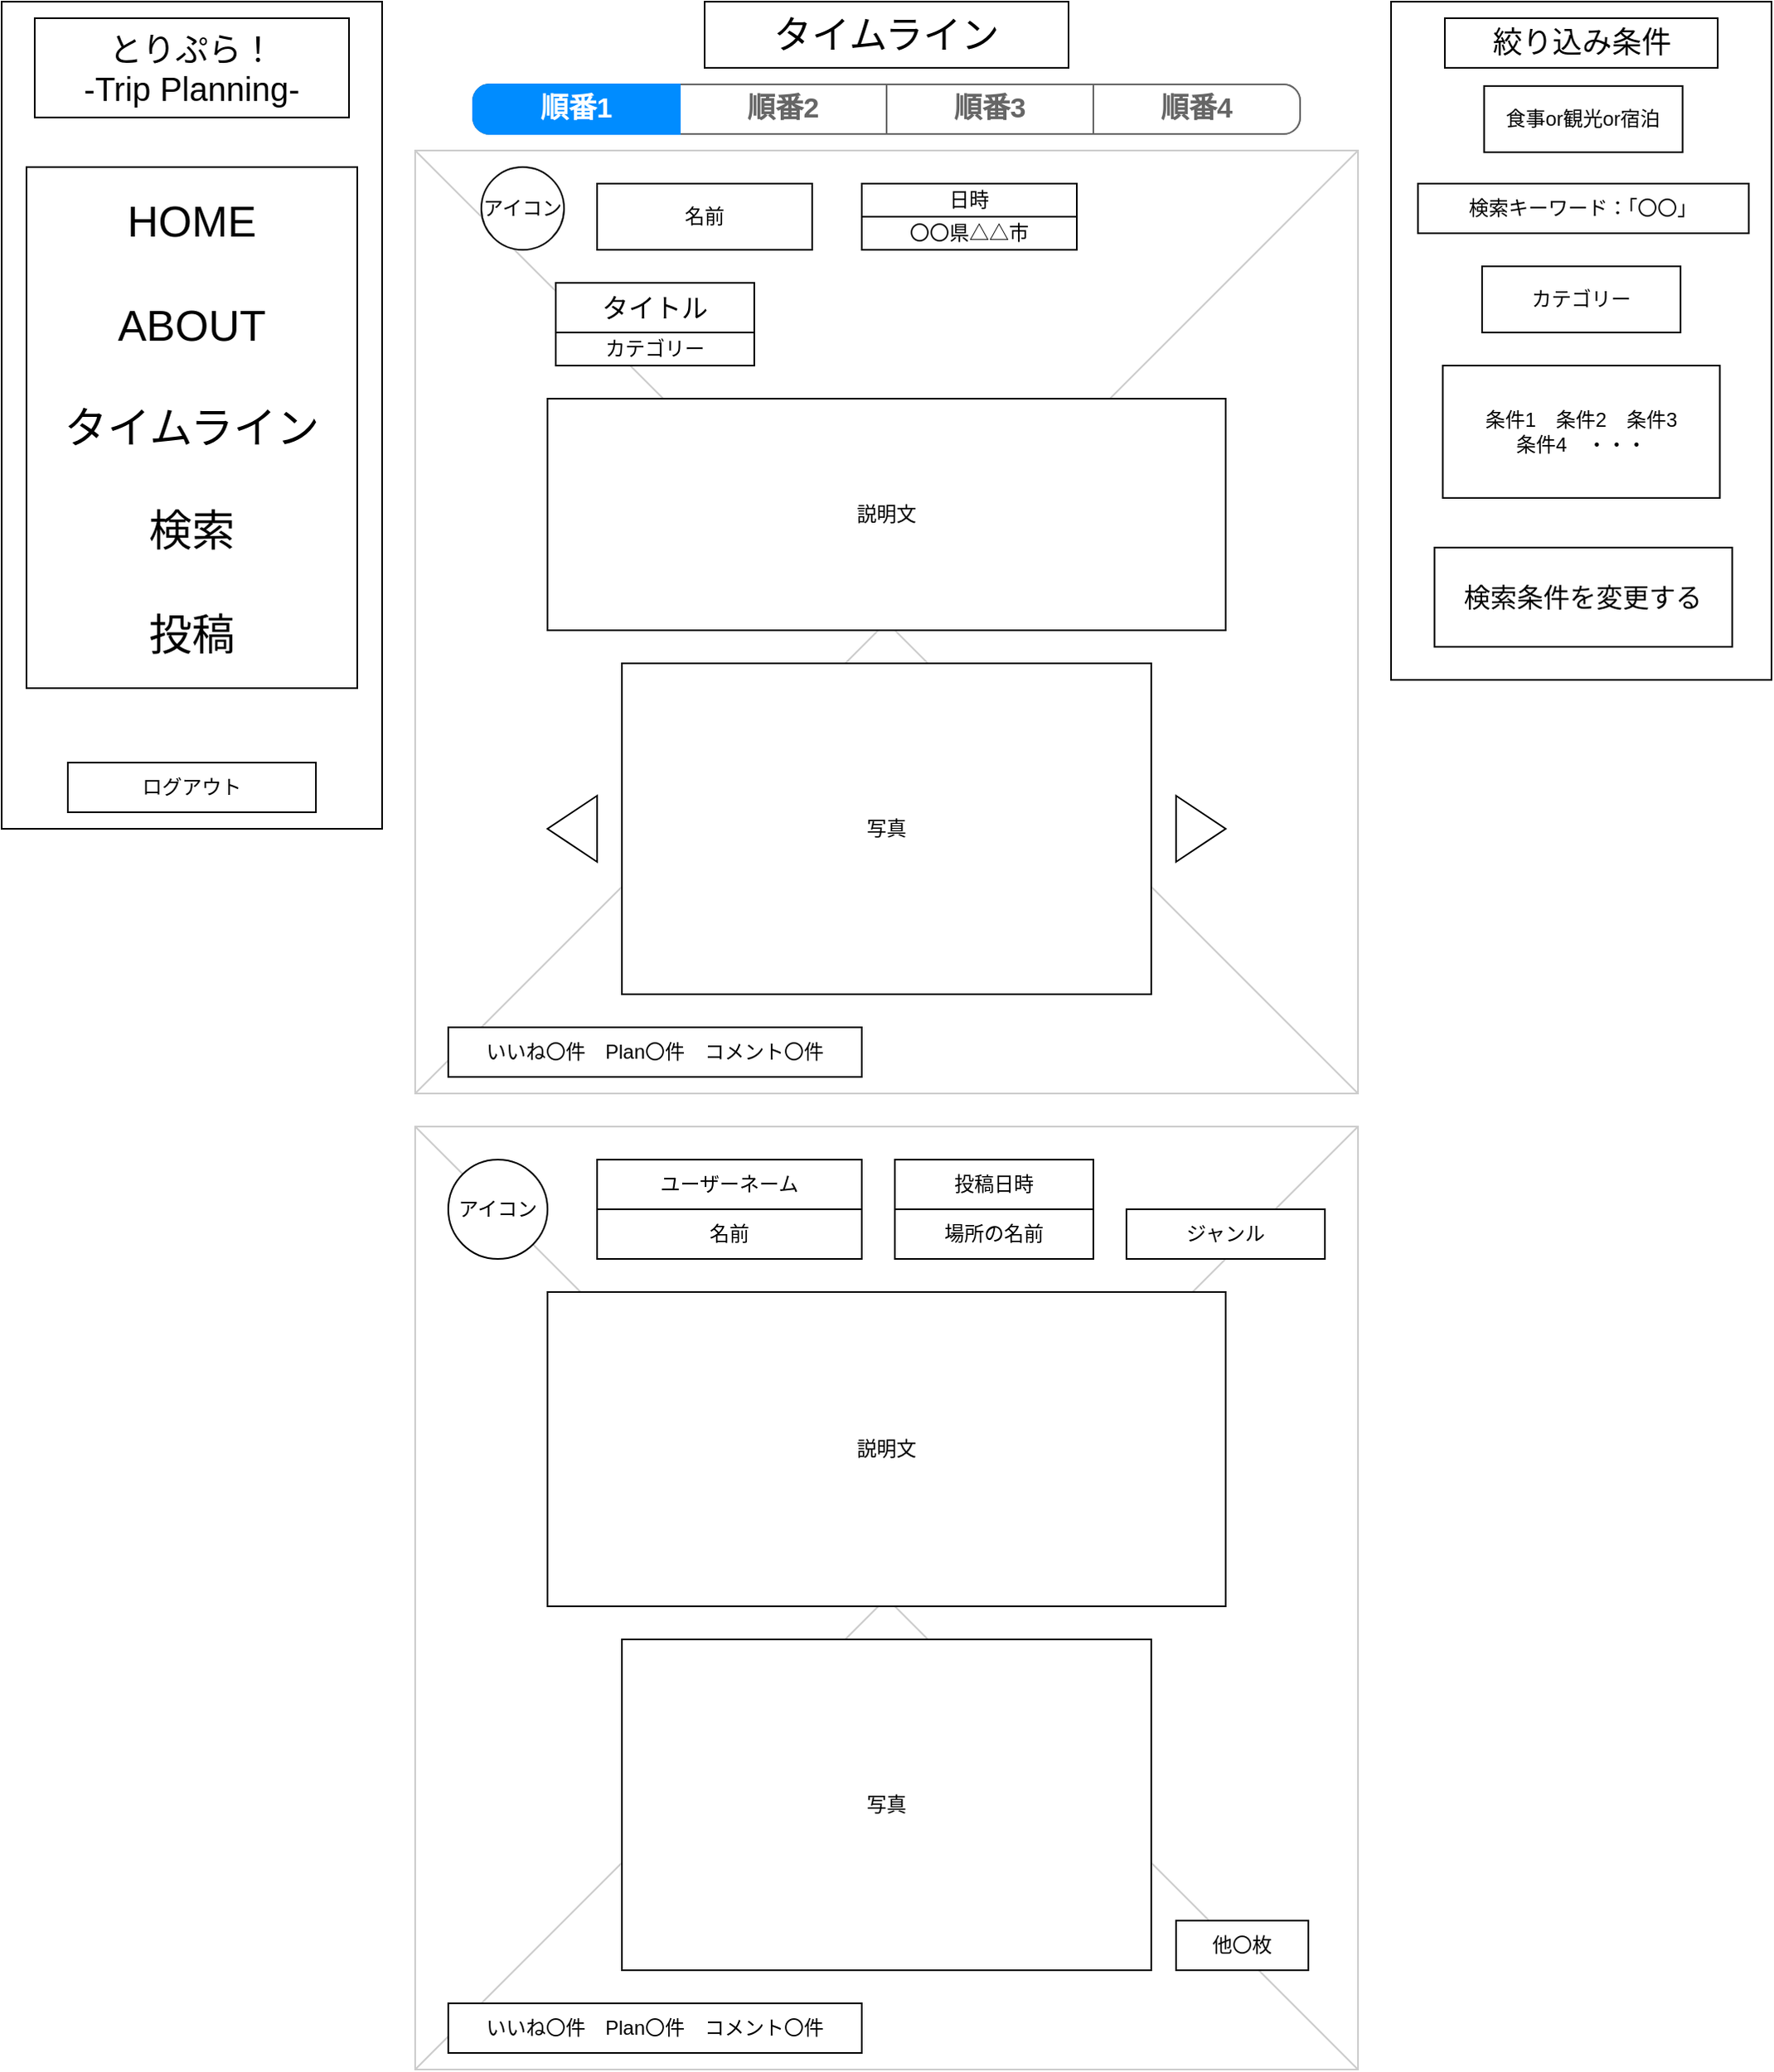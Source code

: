 <mxfile version="24.4.13" type="github" pages="5">
  <diagram name="投稿一覧" id="f1b7ffb7-ca1e-a977-7cf5-a751b3c06c05">
    <mxGraphModel dx="1502" dy="556" grid="1" gridSize="10" guides="1" tooltips="1" connect="1" arrows="1" fold="1" page="1" pageScale="1" pageWidth="1169" pageHeight="1654" background="none" math="0" shadow="0">
      <root>
        <mxCell id="0" />
        <mxCell id="1" parent="0" />
        <mxCell id="13" value="" style="verticalLabelPosition=bottom;verticalAlign=top;strokeWidth=1;shape=mxgraph.mockup.graphics.iconGrid;strokeColor=#CCCCCC;gridSize=1,1;" parent="1" vertex="1">
          <mxGeometry x="300" y="100" width="570" height="570" as="geometry" />
        </mxCell>
        <mxCell id="U0ItRNdAv3hKQDDzR_B8-69" value="" style="strokeWidth=1;shadow=0;dashed=0;align=center;html=1;shape=mxgraph.mockup.rrect;rSize=10;fillColor=#ffffff;strokeColor=#666666;" parent="1" vertex="1">
          <mxGeometry x="335" y="60" width="500" height="30" as="geometry" />
        </mxCell>
        <mxCell id="U0ItRNdAv3hKQDDzR_B8-70" value="順番2" style="strokeColor=inherit;fillColor=inherit;gradientColor=inherit;strokeWidth=1;shadow=0;dashed=0;align=center;html=1;shape=mxgraph.mockup.rrect;rSize=0;fontSize=17;fontColor=#666666;fontStyle=1;resizeHeight=1;whiteSpace=wrap;" parent="U0ItRNdAv3hKQDDzR_B8-69" vertex="1">
          <mxGeometry width="125" height="30" relative="1" as="geometry">
            <mxPoint x="125" as="offset" />
          </mxGeometry>
        </mxCell>
        <mxCell id="U0ItRNdAv3hKQDDzR_B8-71" value="順番3" style="strokeColor=inherit;fillColor=inherit;gradientColor=inherit;strokeWidth=1;shadow=0;dashed=0;align=center;html=1;shape=mxgraph.mockup.rrect;rSize=0;fontSize=17;fontColor=#666666;fontStyle=1;resizeHeight=1;whiteSpace=wrap;" parent="U0ItRNdAv3hKQDDzR_B8-69" vertex="1">
          <mxGeometry width="125" height="30" relative="1" as="geometry">
            <mxPoint x="250" as="offset" />
          </mxGeometry>
        </mxCell>
        <mxCell id="U0ItRNdAv3hKQDDzR_B8-72" value="順番4" style="strokeColor=inherit;fillColor=inherit;gradientColor=inherit;strokeWidth=1;shadow=0;dashed=0;align=center;html=1;shape=mxgraph.mockup.rightButton;rSize=10;fontSize=17;fontColor=#666666;fontStyle=1;resizeHeight=1;whiteSpace=wrap;" parent="U0ItRNdAv3hKQDDzR_B8-69" vertex="1">
          <mxGeometry x="1" width="125" height="30" relative="1" as="geometry">
            <mxPoint x="-125" as="offset" />
          </mxGeometry>
        </mxCell>
        <mxCell id="U0ItRNdAv3hKQDDzR_B8-73" value="順番1" style="strokeWidth=1;shadow=0;dashed=0;align=center;html=1;shape=mxgraph.mockup.leftButton;rSize=10;fontSize=17;fontColor=#ffffff;fontStyle=1;fillColor=#008cff;strokeColor=#008cff;resizeHeight=1;whiteSpace=wrap;" parent="U0ItRNdAv3hKQDDzR_B8-69" vertex="1">
          <mxGeometry width="125" height="30" relative="1" as="geometry" />
        </mxCell>
        <mxCell id="U0ItRNdAv3hKQDDzR_B8-74" value="アイコン" style="ellipse;whiteSpace=wrap;html=1;aspect=fixed;" parent="1" vertex="1">
          <mxGeometry x="340" y="110" width="50" height="50" as="geometry" />
        </mxCell>
        <mxCell id="U0ItRNdAv3hKQDDzR_B8-78" value="名前" style="rounded=0;whiteSpace=wrap;html=1;" parent="1" vertex="1">
          <mxGeometry x="410" y="120" width="130" height="40" as="geometry" />
        </mxCell>
        <mxCell id="U0ItRNdAv3hKQDDzR_B8-81" value="写真" style="rounded=0;whiteSpace=wrap;html=1;" parent="1" vertex="1">
          <mxGeometry x="425" y="410" width="320" height="200" as="geometry" />
        </mxCell>
        <mxCell id="U0ItRNdAv3hKQDDzR_B8-82" value="いいね〇件　Plan〇件　コメント〇件　" style="rounded=0;whiteSpace=wrap;html=1;" parent="1" vertex="1">
          <mxGeometry x="320" y="630" width="250" height="30" as="geometry" />
        </mxCell>
        <mxCell id="U0ItRNdAv3hKQDDzR_B8-87" value="説明文" style="rounded=0;whiteSpace=wrap;html=1;" parent="1" vertex="1">
          <mxGeometry x="380" y="250" width="410" height="140" as="geometry" />
        </mxCell>
        <mxCell id="U0ItRNdAv3hKQDDzR_B8-88" value="" style="verticalLabelPosition=bottom;verticalAlign=top;strokeWidth=1;shape=mxgraph.mockup.graphics.iconGrid;strokeColor=#CCCCCC;gridSize=1,1;" parent="1" vertex="1">
          <mxGeometry x="300" y="690" width="570" height="570" as="geometry" />
        </mxCell>
        <mxCell id="U0ItRNdAv3hKQDDzR_B8-89" value="アイコン" style="ellipse;whiteSpace=wrap;html=1;aspect=fixed;" parent="1" vertex="1">
          <mxGeometry x="320" y="710" width="60" height="60" as="geometry" />
        </mxCell>
        <mxCell id="U0ItRNdAv3hKQDDzR_B8-90" value="ユーザーネーム" style="rounded=0;whiteSpace=wrap;html=1;" parent="1" vertex="1">
          <mxGeometry x="410" y="710" width="160" height="30" as="geometry" />
        </mxCell>
        <mxCell id="U0ItRNdAv3hKQDDzR_B8-91" value="投稿日時" style="rounded=0;whiteSpace=wrap;html=1;" parent="1" vertex="1">
          <mxGeometry x="590" y="710" width="120" height="30" as="geometry" />
        </mxCell>
        <mxCell id="U0ItRNdAv3hKQDDzR_B8-92" value="名前" style="rounded=0;whiteSpace=wrap;html=1;" parent="1" vertex="1">
          <mxGeometry x="410" y="740" width="160" height="30" as="geometry" />
        </mxCell>
        <mxCell id="U0ItRNdAv3hKQDDzR_B8-93" value="場所の名前" style="rounded=0;whiteSpace=wrap;html=1;" parent="1" vertex="1">
          <mxGeometry x="590" y="740" width="120" height="30" as="geometry" />
        </mxCell>
        <mxCell id="U0ItRNdAv3hKQDDzR_B8-94" value="写真" style="rounded=0;whiteSpace=wrap;html=1;" parent="1" vertex="1">
          <mxGeometry x="425" y="1000" width="320" height="200" as="geometry" />
        </mxCell>
        <mxCell id="U0ItRNdAv3hKQDDzR_B8-95" value="いいね〇件　Plan〇件　コメント〇件　" style="rounded=0;whiteSpace=wrap;html=1;" parent="1" vertex="1">
          <mxGeometry x="320" y="1220" width="250" height="30" as="geometry" />
        </mxCell>
        <mxCell id="U0ItRNdAv3hKQDDzR_B8-96" value="他〇枚" style="rounded=0;whiteSpace=wrap;html=1;" parent="1" vertex="1">
          <mxGeometry x="760" y="1170" width="80" height="30" as="geometry" />
        </mxCell>
        <mxCell id="U0ItRNdAv3hKQDDzR_B8-97" value="ジャンル" style="rounded=0;whiteSpace=wrap;html=1;" parent="1" vertex="1">
          <mxGeometry x="730" y="740" width="120" height="30" as="geometry" />
        </mxCell>
        <mxCell id="U0ItRNdAv3hKQDDzR_B8-98" value="説明文" style="rounded=0;whiteSpace=wrap;html=1;" parent="1" vertex="1">
          <mxGeometry x="380" y="790" width="410" height="190" as="geometry" />
        </mxCell>
        <mxCell id="U0ItRNdAv3hKQDDzR_B8-108" value="" style="rounded=0;whiteSpace=wrap;html=1;" parent="1" vertex="1">
          <mxGeometry x="50" y="10" width="230" height="500" as="geometry" />
        </mxCell>
        <mxCell id="U0ItRNdAv3hKQDDzR_B8-110" value="&lt;font style=&quot;font-size: 20px;&quot;&gt;とりぷら！&lt;/font&gt;&lt;div style=&quot;font-size: 20px;&quot;&gt;&lt;font style=&quot;font-size: 20px;&quot;&gt;-Trip Planning-&lt;/font&gt;&lt;/div&gt;" style="rounded=0;whiteSpace=wrap;html=1;" parent="1" vertex="1">
          <mxGeometry x="70" y="20" width="190" height="60" as="geometry" />
        </mxCell>
        <mxCell id="U0ItRNdAv3hKQDDzR_B8-111" value="&lt;font style=&quot;font-size: 26px;&quot;&gt;HOME&lt;/font&gt;&lt;div&gt;&lt;br&gt;&lt;/div&gt;&lt;div&gt;ABOUT&lt;br&gt;&lt;div style=&quot;font-size: 26px;&quot;&gt;&lt;font style=&quot;font-size: 26px;&quot;&gt;&lt;br style=&quot;font-size: 26px;&quot;&gt;&lt;/font&gt;&lt;/div&gt;&lt;div style=&quot;font-size: 26px;&quot;&gt;&lt;font style=&quot;font-size: 26px;&quot;&gt;タイムライン&lt;/font&gt;&lt;/div&gt;&lt;div style=&quot;font-size: 26px;&quot;&gt;&lt;font style=&quot;font-size: 26px;&quot;&gt;&lt;br&gt;&lt;/font&gt;&lt;/div&gt;&lt;div style=&quot;font-size: 26px;&quot;&gt;&lt;font style=&quot;font-size: 26px;&quot;&gt;検索&lt;/font&gt;&lt;/div&gt;&lt;/div&gt;&lt;div style=&quot;font-size: 26px;&quot;&gt;&lt;font style=&quot;font-size: 26px;&quot;&gt;&lt;br&gt;&lt;/font&gt;&lt;/div&gt;&lt;div style=&quot;font-size: 26px;&quot;&gt;&lt;font style=&quot;font-size: 26px;&quot;&gt;投稿&lt;/font&gt;&lt;/div&gt;" style="rounded=0;whiteSpace=wrap;html=1;fontSize=26;" parent="1" vertex="1">
          <mxGeometry x="65" y="110" width="200" height="315" as="geometry" />
        </mxCell>
        <mxCell id="U0ItRNdAv3hKQDDzR_B8-112" value="ログアウト" style="rounded=0;whiteSpace=wrap;html=1;" parent="1" vertex="1">
          <mxGeometry x="90" y="470" width="150" height="30" as="geometry" />
        </mxCell>
        <mxCell id="U0ItRNdAv3hKQDDzR_B8-114" value="" style="rounded=0;whiteSpace=wrap;html=1;" parent="1" vertex="1">
          <mxGeometry x="890" y="10" width="230" height="410" as="geometry" />
        </mxCell>
        <mxCell id="U0ItRNdAv3hKQDDzR_B8-115" value="&lt;font style=&quot;font-size: 23px;&quot;&gt;タイムライン&lt;/font&gt;" style="rounded=0;whiteSpace=wrap;html=1;" parent="1" vertex="1">
          <mxGeometry x="475" y="10" width="220" height="40" as="geometry" />
        </mxCell>
        <mxCell id="U0ItRNdAv3hKQDDzR_B8-116" value="&lt;font style=&quot;font-size: 18px;&quot;&gt;絞り込み条件&lt;/font&gt;" style="rounded=0;whiteSpace=wrap;html=1;" parent="1" vertex="1">
          <mxGeometry x="922.5" y="20" width="165" height="30" as="geometry" />
        </mxCell>
        <mxCell id="U0ItRNdAv3hKQDDzR_B8-117" value="検索キーワード：「〇〇」" style="rounded=0;whiteSpace=wrap;html=1;" parent="1" vertex="1">
          <mxGeometry x="906.25" y="120" width="200" height="30" as="geometry" />
        </mxCell>
        <mxCell id="U0ItRNdAv3hKQDDzR_B8-119" value="条件1　条件2　条件3&lt;div&gt;条件4　・・・&lt;/div&gt;" style="rounded=0;whiteSpace=wrap;html=1;" parent="1" vertex="1">
          <mxGeometry x="921.25" y="230" width="167.5" height="80" as="geometry" />
        </mxCell>
        <mxCell id="U0ItRNdAv3hKQDDzR_B8-120" value="食事or観光or宿泊" style="rounded=0;whiteSpace=wrap;html=1;" parent="1" vertex="1">
          <mxGeometry x="946.25" y="61" width="120" height="40" as="geometry" />
        </mxCell>
        <mxCell id="U0ItRNdAv3hKQDDzR_B8-121" value="〇〇県△△市" style="rounded=0;whiteSpace=wrap;html=1;" parent="1" vertex="1">
          <mxGeometry x="570" y="140" width="130" height="20" as="geometry" />
        </mxCell>
        <mxCell id="U0ItRNdAv3hKQDDzR_B8-122" value="日時" style="rounded=0;whiteSpace=wrap;html=1;" parent="1" vertex="1">
          <mxGeometry x="570" y="120" width="130" height="20" as="geometry" />
        </mxCell>
        <mxCell id="U0ItRNdAv3hKQDDzR_B8-123" value="&lt;font style=&quot;font-size: 16px;&quot;&gt;タイトル&lt;/font&gt;" style="rounded=0;whiteSpace=wrap;html=1;" parent="1" vertex="1">
          <mxGeometry x="385" y="180" width="120" height="30" as="geometry" />
        </mxCell>
        <mxCell id="U0ItRNdAv3hKQDDzR_B8-124" value="カテゴリー" style="rounded=0;whiteSpace=wrap;html=1;" parent="1" vertex="1">
          <mxGeometry x="385" y="210" width="120" height="20" as="geometry" />
        </mxCell>
        <mxCell id="U0ItRNdAv3hKQDDzR_B8-125" value="&lt;font style=&quot;font-size: 16px;&quot;&gt;検索条件を変更する&lt;/font&gt;" style="rounded=0;whiteSpace=wrap;html=1;" parent="1" vertex="1">
          <mxGeometry x="916.25" y="340" width="180" height="60" as="geometry" />
        </mxCell>
        <mxCell id="U0ItRNdAv3hKQDDzR_B8-127" value="カテゴリー" style="rounded=0;whiteSpace=wrap;html=1;" parent="1" vertex="1">
          <mxGeometry x="945" y="170" width="120" height="40" as="geometry" />
        </mxCell>
        <mxCell id="u96oXGt5TNiY0U6WLZMY-13" value="" style="triangle;whiteSpace=wrap;html=1;" parent="1" vertex="1">
          <mxGeometry x="760" y="490" width="30" height="40" as="geometry" />
        </mxCell>
        <mxCell id="u96oXGt5TNiY0U6WLZMY-14" value="" style="triangle;whiteSpace=wrap;html=1;direction=west;" parent="1" vertex="1">
          <mxGeometry x="380" y="490" width="30" height="40" as="geometry" />
        </mxCell>
      </root>
    </mxGraphModel>
  </diagram>
  <diagram name="投稿詳細" id="U-LXYt8jow1pXn2zZVHh">
    <mxGraphModel dx="1050" dy="522" grid="1" gridSize="10" guides="1" tooltips="1" connect="1" arrows="1" fold="1" page="1" pageScale="1" pageWidth="1169" pageHeight="1654" background="none" math="0" shadow="0">
      <root>
        <mxCell id="39P1uzcSHCTFRIGBNehX-0" />
        <mxCell id="39P1uzcSHCTFRIGBNehX-1" parent="39P1uzcSHCTFRIGBNehX-0" />
        <mxCell id="39P1uzcSHCTFRIGBNehX-25" value="" style="rounded=0;whiteSpace=wrap;html=1;" parent="39P1uzcSHCTFRIGBNehX-1" vertex="1">
          <mxGeometry x="50" y="10" width="230" height="500" as="geometry" />
        </mxCell>
        <mxCell id="39P1uzcSHCTFRIGBNehX-26" value="&lt;font style=&quot;font-size: 20px;&quot;&gt;とりぷら！&lt;/font&gt;&lt;div style=&quot;font-size: 20px;&quot;&gt;&lt;font style=&quot;font-size: 20px;&quot;&gt;-Trip Planning-&lt;/font&gt;&lt;/div&gt;" style="rounded=0;whiteSpace=wrap;html=1;" parent="39P1uzcSHCTFRIGBNehX-1" vertex="1">
          <mxGeometry x="70" y="20" width="190" height="60" as="geometry" />
        </mxCell>
        <mxCell id="39P1uzcSHCTFRIGBNehX-27" value="&lt;font style=&quot;font-size: 26px;&quot;&gt;HOME&lt;/font&gt;&lt;div&gt;&lt;br&gt;&lt;/div&gt;&lt;div&gt;ABOUT&lt;br&gt;&lt;div style=&quot;font-size: 26px;&quot;&gt;&lt;font style=&quot;font-size: 26px;&quot;&gt;&lt;br style=&quot;font-size: 26px;&quot;&gt;&lt;/font&gt;&lt;/div&gt;&lt;div style=&quot;font-size: 26px;&quot;&gt;&lt;font style=&quot;font-size: 26px;&quot;&gt;タイムライン&lt;/font&gt;&lt;/div&gt;&lt;div style=&quot;font-size: 26px;&quot;&gt;&lt;font style=&quot;font-size: 26px;&quot;&gt;&lt;br&gt;&lt;/font&gt;&lt;/div&gt;&lt;div style=&quot;font-size: 26px;&quot;&gt;&lt;font style=&quot;font-size: 26px;&quot;&gt;検索&lt;/font&gt;&lt;/div&gt;&lt;/div&gt;&lt;div style=&quot;font-size: 26px;&quot;&gt;&lt;font style=&quot;font-size: 26px;&quot;&gt;&lt;br&gt;&lt;/font&gt;&lt;/div&gt;&lt;div style=&quot;font-size: 26px;&quot;&gt;&lt;font style=&quot;font-size: 26px;&quot;&gt;投稿&lt;/font&gt;&lt;/div&gt;" style="rounded=0;whiteSpace=wrap;html=1;fontSize=26;" parent="39P1uzcSHCTFRIGBNehX-1" vertex="1">
          <mxGeometry x="65" y="110" width="200" height="315" as="geometry" />
        </mxCell>
        <mxCell id="39P1uzcSHCTFRIGBNehX-28" value="ログアウト" style="rounded=0;whiteSpace=wrap;html=1;" parent="39P1uzcSHCTFRIGBNehX-1" vertex="1">
          <mxGeometry x="90" y="470" width="150" height="30" as="geometry" />
        </mxCell>
        <mxCell id="XCx-kLtMcYQZDzvvJyEU-0" value="" style="verticalLabelPosition=bottom;verticalAlign=top;strokeWidth=1;shape=mxgraph.mockup.graphics.iconGrid;strokeColor=#CCCCCC;gridSize=1,1;" parent="39P1uzcSHCTFRIGBNehX-1" vertex="1">
          <mxGeometry x="320" y="10" width="820" height="550" as="geometry" />
        </mxCell>
        <mxCell id="o3Va32dQeVNr5ANC8sFC-0" value="アイコン" style="ellipse;whiteSpace=wrap;html=1;aspect=fixed;" parent="39P1uzcSHCTFRIGBNehX-1" vertex="1">
          <mxGeometry x="350" y="20" width="50" height="50" as="geometry" />
        </mxCell>
        <mxCell id="o3Va32dQeVNr5ANC8sFC-1" value="名前" style="rounded=0;whiteSpace=wrap;html=1;" parent="39P1uzcSHCTFRIGBNehX-1" vertex="1">
          <mxGeometry x="420" y="30" width="130" height="40" as="geometry" />
        </mxCell>
        <mxCell id="o3Va32dQeVNr5ANC8sFC-2" value="住所" style="rounded=0;whiteSpace=wrap;html=1;" parent="39P1uzcSHCTFRIGBNehX-1" vertex="1">
          <mxGeometry x="580" y="50" width="310" height="20" as="geometry" />
        </mxCell>
        <mxCell id="o3Va32dQeVNr5ANC8sFC-3" value="日時" style="rounded=0;whiteSpace=wrap;html=1;" parent="39P1uzcSHCTFRIGBNehX-1" vertex="1">
          <mxGeometry x="580" y="30" width="310" height="20" as="geometry" />
        </mxCell>
        <mxCell id="o3Va32dQeVNr5ANC8sFC-4" value="&lt;font style=&quot;font-size: 20px;&quot;&gt;施設名&lt;/font&gt;" style="rounded=0;whiteSpace=wrap;html=1;" parent="39P1uzcSHCTFRIGBNehX-1" vertex="1">
          <mxGeometry x="360" y="90" width="380" height="40" as="geometry" />
        </mxCell>
        <mxCell id="o4uPEcBiQja_crrhXmU4-0" value="&lt;div&gt;1人当たり予算&lt;/div&gt;￥〇〇～￥〇〇" style="rounded=0;whiteSpace=wrap;html=1;" parent="39P1uzcSHCTFRIGBNehX-1" vertex="1">
          <mxGeometry x="360" y="180" width="120" height="40" as="geometry" />
        </mxCell>
        <mxCell id="lLMjCy7Co3ZjFRPKmm4Q-0" value="カテゴリー" style="rounded=0;whiteSpace=wrap;html=1;" parent="39P1uzcSHCTFRIGBNehX-1" vertex="1">
          <mxGeometry x="360" y="150" width="120" height="30" as="geometry" />
        </mxCell>
        <mxCell id="lLMjCy7Co3ZjFRPKmm4Q-1" value="アクセス" style="rounded=0;whiteSpace=wrap;html=1;" parent="39P1uzcSHCTFRIGBNehX-1" vertex="1">
          <mxGeometry x="480" y="150" width="120" height="30" as="geometry" />
        </mxCell>
        <mxCell id="ZaBa00dWPilk3LsFzUZa-0" value="写真" style="rounded=0;whiteSpace=wrap;html=1;" parent="39P1uzcSHCTFRIGBNehX-1" vertex="1">
          <mxGeometry x="660" y="150" width="410" height="270" as="geometry" />
        </mxCell>
        <mxCell id="ZaBa00dWPilk3LsFzUZa-1" value="説明文" style="rounded=0;whiteSpace=wrap;html=1;" parent="39P1uzcSHCTFRIGBNehX-1" vertex="1">
          <mxGeometry x="360" y="300" width="240" height="120" as="geometry" />
        </mxCell>
        <mxCell id="ZaBa00dWPilk3LsFzUZa-2" value="" style="triangle;whiteSpace=wrap;html=1;" parent="39P1uzcSHCTFRIGBNehX-1" vertex="1">
          <mxGeometry x="1080" y="255" width="30" height="40" as="geometry" />
        </mxCell>
        <mxCell id="ZaBa00dWPilk3LsFzUZa-3" value="" style="triangle;whiteSpace=wrap;html=1;direction=west;" parent="39P1uzcSHCTFRIGBNehX-1" vertex="1">
          <mxGeometry x="620" y="255" width="30" height="40" as="geometry" />
        </mxCell>
        <mxCell id="hdfpEZA1Ew9T2U8Zfa07-0" value="&lt;font style=&quot;font-size: 16px;&quot;&gt;タイトル&lt;/font&gt;" style="rounded=0;whiteSpace=wrap;html=1;" parent="39P1uzcSHCTFRIGBNehX-1" vertex="1">
          <mxGeometry x="360" y="250" width="140" height="30" as="geometry" />
        </mxCell>
        <mxCell id="hdfpEZA1Ew9T2U8Zfa07-3" value="特徴一覧" style="rounded=0;whiteSpace=wrap;html=1;" parent="39P1uzcSHCTFRIGBNehX-1" vertex="1">
          <mxGeometry x="445" y="430" width="570" height="70" as="geometry" />
        </mxCell>
        <mxCell id="_nv72oyp6C8B1YbgM03Q-0" value="&lt;font style=&quot;font-size: 16px;&quot;&gt;♡12　　カレンダーマーク14　　コメントマーク3&lt;/font&gt;" style="rounded=0;whiteSpace=wrap;html=1;" parent="39P1uzcSHCTFRIGBNehX-1" vertex="1">
          <mxGeometry x="545" y="510" width="370" height="30" as="geometry" />
        </mxCell>
        <mxCell id="99BR9VFu0WFYGdmXDq_5-4" value="コメントする" style="rounded=0;whiteSpace=wrap;html=1;" parent="39P1uzcSHCTFRIGBNehX-1" vertex="1">
          <mxGeometry x="1040" y="560" width="100" height="50" as="geometry" />
        </mxCell>
        <mxCell id="99BR9VFu0WFYGdmXDq_5-5" value="text_area" style="rounded=0;whiteSpace=wrap;html=1;" parent="39P1uzcSHCTFRIGBNehX-1" vertex="1">
          <mxGeometry x="320" y="560" width="720" height="50" as="geometry" />
        </mxCell>
        <mxCell id="99BR9VFu0WFYGdmXDq_5-6" value="" style="rounded=0;whiteSpace=wrap;html=1;" parent="39P1uzcSHCTFRIGBNehX-1" vertex="1">
          <mxGeometry x="320" y="610" width="820" height="110" as="geometry" />
        </mxCell>
        <mxCell id="KcefYSpy3Fy1AbIhLl_c-0" value="アイコン" style="ellipse;whiteSpace=wrap;html=1;aspect=fixed;" parent="39P1uzcSHCTFRIGBNehX-1" vertex="1">
          <mxGeometry x="330" y="640" width="50" height="50" as="geometry" />
        </mxCell>
        <mxCell id="KcefYSpy3Fy1AbIhLl_c-1" value="名前" style="rounded=0;whiteSpace=wrap;html=1;" parent="39P1uzcSHCTFRIGBNehX-1" vertex="1">
          <mxGeometry x="390" y="630" width="130" height="22.5" as="geometry" />
        </mxCell>
        <mxCell id="KcefYSpy3Fy1AbIhLl_c-3" value="日時" style="rounded=0;whiteSpace=wrap;html=1;" parent="39P1uzcSHCTFRIGBNehX-1" vertex="1">
          <mxGeometry x="520" y="630" width="140" height="22.5" as="geometry" />
        </mxCell>
        <mxCell id="KcefYSpy3Fy1AbIhLl_c-4" value="&lt;font style=&quot;font-size: 20px;&quot;&gt;コメント&lt;/font&gt;" style="rounded=0;whiteSpace=wrap;html=1;" parent="39P1uzcSHCTFRIGBNehX-1" vertex="1">
          <mxGeometry x="390" y="652.5" width="610" height="50" as="geometry" />
        </mxCell>
        <mxCell id="KcefYSpy3Fy1AbIhLl_c-6" value="編集" style="rounded=0;whiteSpace=wrap;html=1;" parent="39P1uzcSHCTFRIGBNehX-1" vertex="1">
          <mxGeometry x="940" y="30" width="130" height="40" as="geometry" />
        </mxCell>
        <mxCell id="KcefYSpy3Fy1AbIhLl_c-7" value="削除" style="rounded=0;whiteSpace=wrap;html=1;" parent="39P1uzcSHCTFRIGBNehX-1" vertex="1">
          <mxGeometry x="1040" y="652.5" width="79" height="47.5" as="geometry" />
        </mxCell>
        <mxCell id="KcefYSpy3Fy1AbIhLl_c-8" value="" style="rounded=0;whiteSpace=wrap;html=1;" parent="39P1uzcSHCTFRIGBNehX-1" vertex="1">
          <mxGeometry x="320" y="720" width="820" height="110" as="geometry" />
        </mxCell>
        <mxCell id="KcefYSpy3Fy1AbIhLl_c-9" value="アイコン" style="ellipse;whiteSpace=wrap;html=1;aspect=fixed;" parent="39P1uzcSHCTFRIGBNehX-1" vertex="1">
          <mxGeometry x="330" y="750" width="50" height="50" as="geometry" />
        </mxCell>
        <mxCell id="KcefYSpy3Fy1AbIhLl_c-10" value="名前" style="rounded=0;whiteSpace=wrap;html=1;" parent="39P1uzcSHCTFRIGBNehX-1" vertex="1">
          <mxGeometry x="390" y="740" width="130" height="22.5" as="geometry" />
        </mxCell>
        <mxCell id="KcefYSpy3Fy1AbIhLl_c-11" value="日時" style="rounded=0;whiteSpace=wrap;html=1;" parent="39P1uzcSHCTFRIGBNehX-1" vertex="1">
          <mxGeometry x="520" y="740" width="140" height="22.5" as="geometry" />
        </mxCell>
        <mxCell id="KcefYSpy3Fy1AbIhLl_c-12" value="&lt;font style=&quot;font-size: 20px;&quot;&gt;コメント&lt;/font&gt;" style="rounded=0;whiteSpace=wrap;html=1;" parent="39P1uzcSHCTFRIGBNehX-1" vertex="1">
          <mxGeometry x="390" y="762.5" width="610" height="50" as="geometry" />
        </mxCell>
        <mxCell id="KcefYSpy3Fy1AbIhLl_c-13" value="削除" style="rounded=0;whiteSpace=wrap;html=1;" parent="39P1uzcSHCTFRIGBNehX-1" vertex="1">
          <mxGeometry x="1040" y="762.5" width="79" height="47.5" as="geometry" />
        </mxCell>
        <mxCell id="KcefYSpy3Fy1AbIhLl_c-14" value="" style="rounded=0;whiteSpace=wrap;html=1;" parent="39P1uzcSHCTFRIGBNehX-1" vertex="1">
          <mxGeometry x="320" y="827" width="820" height="110" as="geometry" />
        </mxCell>
        <mxCell id="KcefYSpy3Fy1AbIhLl_c-15" value="アイコン" style="ellipse;whiteSpace=wrap;html=1;aspect=fixed;" parent="39P1uzcSHCTFRIGBNehX-1" vertex="1">
          <mxGeometry x="330" y="860" width="50" height="50" as="geometry" />
        </mxCell>
        <mxCell id="KcefYSpy3Fy1AbIhLl_c-16" value="名前" style="rounded=0;whiteSpace=wrap;html=1;" parent="39P1uzcSHCTFRIGBNehX-1" vertex="1">
          <mxGeometry x="390" y="850" width="130" height="22.5" as="geometry" />
        </mxCell>
        <mxCell id="KcefYSpy3Fy1AbIhLl_c-17" value="日時" style="rounded=0;whiteSpace=wrap;html=1;" parent="39P1uzcSHCTFRIGBNehX-1" vertex="1">
          <mxGeometry x="520" y="850" width="140" height="22.5" as="geometry" />
        </mxCell>
        <mxCell id="KcefYSpy3Fy1AbIhLl_c-18" value="&lt;font style=&quot;font-size: 20px;&quot;&gt;コメント&lt;/font&gt;" style="rounded=0;whiteSpace=wrap;html=1;" parent="39P1uzcSHCTFRIGBNehX-1" vertex="1">
          <mxGeometry x="390" y="872.5" width="610" height="50" as="geometry" />
        </mxCell>
        <mxCell id="KcefYSpy3Fy1AbIhLl_c-19" value="削除" style="rounded=0;whiteSpace=wrap;html=1;" parent="39P1uzcSHCTFRIGBNehX-1" vertex="1">
          <mxGeometry x="1040" y="872.5" width="79" height="47.5" as="geometry" />
        </mxCell>
      </root>
    </mxGraphModel>
  </diagram>
  <diagram name="ユーザー一覧" id="9v7H5FWh9io3QyoBOzr7">
    <mxGraphModel dx="1050" dy="522" grid="1" gridSize="10" guides="1" tooltips="1" connect="1" arrows="1" fold="1" page="1" pageScale="1" pageWidth="1169" pageHeight="1654" background="none" math="0" shadow="0">
      <root>
        <mxCell id="Whv6XW-6qkTEznCDVao7-0" />
        <mxCell id="Whv6XW-6qkTEznCDVao7-1" parent="Whv6XW-6qkTEznCDVao7-0" />
        <mxCell id="Whv6XW-6qkTEznCDVao7-26" value="" style="rounded=0;whiteSpace=wrap;html=1;" parent="Whv6XW-6qkTEznCDVao7-1" vertex="1">
          <mxGeometry x="50" y="10" width="230" height="500" as="geometry" />
        </mxCell>
        <mxCell id="Whv6XW-6qkTEznCDVao7-27" value="&lt;font style=&quot;font-size: 20px;&quot;&gt;とりぷら！&lt;/font&gt;&lt;div style=&quot;font-size: 20px;&quot;&gt;&lt;font style=&quot;font-size: 20px;&quot;&gt;-Trip Planning-&lt;/font&gt;&lt;/div&gt;" style="rounded=0;whiteSpace=wrap;html=1;" parent="Whv6XW-6qkTEznCDVao7-1" vertex="1">
          <mxGeometry x="70" y="20" width="190" height="60" as="geometry" />
        </mxCell>
        <mxCell id="Whv6XW-6qkTEznCDVao7-28" value="&lt;font style=&quot;font-size: 26px;&quot;&gt;HOME&lt;/font&gt;&lt;div&gt;&lt;br&gt;&lt;/div&gt;&lt;div&gt;スケジュール&lt;/div&gt;&lt;div&gt;&lt;br&gt;&lt;div style=&quot;font-size: 26px;&quot;&gt;&lt;font style=&quot;font-size: 26px;&quot;&gt;タイムライン&lt;/font&gt;&lt;/div&gt;&lt;div style=&quot;font-size: 26px;&quot;&gt;&lt;font style=&quot;font-size: 26px;&quot;&gt;&lt;br&gt;&lt;/font&gt;&lt;/div&gt;&lt;div style=&quot;font-size: 26px;&quot;&gt;&lt;font style=&quot;font-size: 26px;&quot;&gt;検索&lt;/font&gt;&lt;/div&gt;&lt;/div&gt;&lt;div style=&quot;font-size: 26px;&quot;&gt;&lt;font style=&quot;font-size: 26px;&quot;&gt;&lt;br&gt;&lt;/font&gt;&lt;/div&gt;&lt;div style=&quot;font-size: 26px;&quot;&gt;&lt;font style=&quot;font-size: 26px;&quot;&gt;投稿&lt;/font&gt;&lt;/div&gt;" style="rounded=0;whiteSpace=wrap;html=1;fontSize=26;" parent="Whv6XW-6qkTEznCDVao7-1" vertex="1">
          <mxGeometry x="65" y="110" width="200" height="315" as="geometry" />
        </mxCell>
        <mxCell id="Whv6XW-6qkTEznCDVao7-29" value="ログアウト" style="rounded=0;whiteSpace=wrap;html=1;" parent="Whv6XW-6qkTEznCDVao7-1" vertex="1">
          <mxGeometry x="90" y="470" width="150" height="30" as="geometry" />
        </mxCell>
        <mxCell id="Whv6XW-6qkTEznCDVao7-30" value="" style="rounded=0;whiteSpace=wrap;html=1;" parent="Whv6XW-6qkTEznCDVao7-1" vertex="1">
          <mxGeometry x="890" y="10" width="230" height="460" as="geometry" />
        </mxCell>
        <mxCell id="Whv6XW-6qkTEznCDVao7-31" value="&lt;span style=&quot;font-size: 23px;&quot;&gt;フォロー中&lt;/span&gt;" style="rounded=0;whiteSpace=wrap;html=1;" parent="Whv6XW-6qkTEznCDVao7-1" vertex="1">
          <mxGeometry x="475" y="10" width="220" height="40" as="geometry" />
        </mxCell>
        <mxCell id="8jvTHXoqap3EH5u54p2k-0" value="" style="rounded=0;whiteSpace=wrap;html=1;" parent="Whv6XW-6qkTEznCDVao7-1" vertex="1">
          <mxGeometry x="320" y="70" width="530" height="120" as="geometry" />
        </mxCell>
        <mxCell id="uORJf-b78jwGalRrXrIX-0" value="アイコン" style="ellipse;whiteSpace=wrap;html=1;aspect=fixed;" parent="Whv6XW-6qkTEznCDVao7-1" vertex="1">
          <mxGeometry x="340" y="75" width="50" height="50" as="geometry" />
        </mxCell>
        <mxCell id="LSDbec0_sKJ5LCoz3tkf-0" value="&lt;font style=&quot;font-size: 16px;&quot;&gt;名前&lt;/font&gt;" style="rounded=0;whiteSpace=wrap;html=1;" parent="Whv6XW-6qkTEznCDVao7-1" vertex="1">
          <mxGeometry x="410" y="85" width="120" height="30" as="geometry" />
        </mxCell>
        <mxCell id="KXPFGndM-SMpojoQPKzY-1" value="&lt;font style=&quot;font-size: 16px;&quot;&gt;フォローする&lt;/font&gt;" style="rounded=0;whiteSpace=wrap;html=1;" parent="Whv6XW-6qkTEznCDVao7-1" vertex="1">
          <mxGeometry x="695" y="85" width="120" height="30" as="geometry" />
        </mxCell>
        <mxCell id="KXPFGndM-SMpojoQPKzY-2" value="紹介文" style="rounded=0;whiteSpace=wrap;html=1;" parent="Whv6XW-6qkTEznCDVao7-1" vertex="1">
          <mxGeometry x="410" y="125" width="280" height="45" as="geometry" />
        </mxCell>
        <mxCell id="KXPFGndM-SMpojoQPKzY-28" value="" style="rounded=0;whiteSpace=wrap;html=1;" parent="Whv6XW-6qkTEznCDVao7-1" vertex="1">
          <mxGeometry x="320" y="190" width="530" height="120" as="geometry" />
        </mxCell>
        <mxCell id="KXPFGndM-SMpojoQPKzY-29" value="アイコン" style="ellipse;whiteSpace=wrap;html=1;aspect=fixed;" parent="Whv6XW-6qkTEznCDVao7-1" vertex="1">
          <mxGeometry x="340" y="195" width="50" height="50" as="geometry" />
        </mxCell>
        <mxCell id="KXPFGndM-SMpojoQPKzY-30" value="&lt;font style=&quot;font-size: 16px;&quot;&gt;名前&lt;/font&gt;" style="rounded=0;whiteSpace=wrap;html=1;" parent="Whv6XW-6qkTEznCDVao7-1" vertex="1">
          <mxGeometry x="410" y="205" width="120" height="30" as="geometry" />
        </mxCell>
        <mxCell id="KXPFGndM-SMpojoQPKzY-31" value="&lt;font style=&quot;font-size: 16px;&quot;&gt;フォローする&lt;/font&gt;" style="rounded=0;whiteSpace=wrap;html=1;" parent="Whv6XW-6qkTEznCDVao7-1" vertex="1">
          <mxGeometry x="695" y="205" width="120" height="30" as="geometry" />
        </mxCell>
        <mxCell id="KXPFGndM-SMpojoQPKzY-32" value="紹介文" style="rounded=0;whiteSpace=wrap;html=1;" parent="Whv6XW-6qkTEznCDVao7-1" vertex="1">
          <mxGeometry x="410" y="245" width="280" height="45" as="geometry" />
        </mxCell>
        <mxCell id="KXPFGndM-SMpojoQPKzY-33" value="" style="rounded=0;whiteSpace=wrap;html=1;" parent="Whv6XW-6qkTEznCDVao7-1" vertex="1">
          <mxGeometry x="320" y="310" width="530" height="120" as="geometry" />
        </mxCell>
        <mxCell id="KXPFGndM-SMpojoQPKzY-34" value="アイコン" style="ellipse;whiteSpace=wrap;html=1;aspect=fixed;" parent="Whv6XW-6qkTEznCDVao7-1" vertex="1">
          <mxGeometry x="340" y="315" width="50" height="50" as="geometry" />
        </mxCell>
        <mxCell id="KXPFGndM-SMpojoQPKzY-35" value="&lt;font style=&quot;font-size: 16px;&quot;&gt;名前&lt;/font&gt;" style="rounded=0;whiteSpace=wrap;html=1;" parent="Whv6XW-6qkTEznCDVao7-1" vertex="1">
          <mxGeometry x="410" y="325" width="120" height="30" as="geometry" />
        </mxCell>
        <mxCell id="KXPFGndM-SMpojoQPKzY-36" value="&lt;font style=&quot;font-size: 16px;&quot;&gt;フォローする&lt;/font&gt;" style="rounded=0;whiteSpace=wrap;html=1;" parent="Whv6XW-6qkTEznCDVao7-1" vertex="1">
          <mxGeometry x="695" y="325" width="120" height="30" as="geometry" />
        </mxCell>
        <mxCell id="KXPFGndM-SMpojoQPKzY-37" value="紹介文" style="rounded=0;whiteSpace=wrap;html=1;" parent="Whv6XW-6qkTEznCDVao7-1" vertex="1">
          <mxGeometry x="410" y="365" width="280" height="45" as="geometry" />
        </mxCell>
        <mxCell id="KXPFGndM-SMpojoQPKzY-38" value="" style="rounded=0;whiteSpace=wrap;html=1;" parent="Whv6XW-6qkTEznCDVao7-1" vertex="1">
          <mxGeometry x="320" y="430" width="530" height="120" as="geometry" />
        </mxCell>
        <mxCell id="KXPFGndM-SMpojoQPKzY-39" value="アイコン" style="ellipse;whiteSpace=wrap;html=1;aspect=fixed;" parent="Whv6XW-6qkTEznCDVao7-1" vertex="1">
          <mxGeometry x="340" y="435" width="50" height="50" as="geometry" />
        </mxCell>
        <mxCell id="KXPFGndM-SMpojoQPKzY-40" value="&lt;font style=&quot;font-size: 16px;&quot;&gt;名前&lt;/font&gt;" style="rounded=0;whiteSpace=wrap;html=1;" parent="Whv6XW-6qkTEznCDVao7-1" vertex="1">
          <mxGeometry x="410" y="445" width="120" height="30" as="geometry" />
        </mxCell>
        <mxCell id="KXPFGndM-SMpojoQPKzY-41" value="&lt;font style=&quot;font-size: 16px;&quot;&gt;フォローする&lt;/font&gt;" style="rounded=0;whiteSpace=wrap;html=1;" parent="Whv6XW-6qkTEznCDVao7-1" vertex="1">
          <mxGeometry x="695" y="445" width="120" height="30" as="geometry" />
        </mxCell>
        <mxCell id="KXPFGndM-SMpojoQPKzY-42" value="紹介文" style="rounded=0;whiteSpace=wrap;html=1;" parent="Whv6XW-6qkTEznCDVao7-1" vertex="1">
          <mxGeometry x="410" y="485" width="280" height="45" as="geometry" />
        </mxCell>
        <mxCell id="Q1AVwuUevrv9x7QPum5e-0" value="アイコン" style="ellipse;whiteSpace=wrap;html=1;aspect=fixed;" parent="Whv6XW-6qkTEznCDVao7-1" vertex="1">
          <mxGeometry x="910" y="30" width="50" height="50" as="geometry" />
        </mxCell>
        <mxCell id="Q1AVwuUevrv9x7QPum5e-1" value="&lt;font style=&quot;font-size: 16px;&quot;&gt;名前&lt;/font&gt;" style="rounded=0;whiteSpace=wrap;html=1;" parent="Whv6XW-6qkTEznCDVao7-1" vertex="1">
          <mxGeometry x="980" y="30" width="120" height="30" as="geometry" />
        </mxCell>
        <mxCell id="Q1AVwuUevrv9x7QPum5e-2" value="紹介文" style="rounded=0;whiteSpace=wrap;html=1;" parent="Whv6XW-6qkTEznCDVao7-1" vertex="1">
          <mxGeometry x="915" y="210" width="180" height="60" as="geometry" />
        </mxCell>
        <mxCell id="Q1AVwuUevrv9x7QPum5e-3" value="&lt;span style=&quot;&quot;&gt;〇〇県△△市&lt;/span&gt;" style="rounded=0;whiteSpace=wrap;html=1;" parent="Whv6XW-6qkTEznCDVao7-1" vertex="1">
          <mxGeometry x="530" y="205" width="120" height="30" as="geometry" />
        </mxCell>
        <mxCell id="Q1AVwuUevrv9x7QPum5e-4" value="&lt;span style=&quot;&quot;&gt;〇〇県△△市&lt;/span&gt;" style="rounded=0;whiteSpace=wrap;html=1;" parent="Whv6XW-6qkTEznCDVao7-1" vertex="1">
          <mxGeometry x="530" y="445" width="120" height="30" as="geometry" />
        </mxCell>
        <mxCell id="Q1AVwuUevrv9x7QPum5e-5" value="&lt;span style=&quot;&quot;&gt;〇〇県△△市&lt;/span&gt;" style="rounded=0;whiteSpace=wrap;html=1;" parent="Whv6XW-6qkTEznCDVao7-1" vertex="1">
          <mxGeometry x="530" y="325" width="120" height="30" as="geometry" />
        </mxCell>
        <mxCell id="Q1AVwuUevrv9x7QPum5e-6" value="&lt;span style=&quot;&quot;&gt;〇〇県△△市&lt;/span&gt;" style="rounded=0;whiteSpace=wrap;html=1;" parent="Whv6XW-6qkTEznCDVao7-1" vertex="1">
          <mxGeometry x="530" y="85" width="120" height="30" as="geometry" />
        </mxCell>
        <mxCell id="Q1AVwuUevrv9x7QPum5e-8" value="&lt;span style=&quot;&quot;&gt;〇〇県△△市&lt;/span&gt;" style="rounded=0;whiteSpace=wrap;html=1;" parent="Whv6XW-6qkTEznCDVao7-1" vertex="1">
          <mxGeometry x="980" y="60" width="120" height="20" as="geometry" />
        </mxCell>
        <mxCell id="Q1AVwuUevrv9x7QPum5e-12" value="&lt;font style=&quot;font-size: 12px;&quot;&gt;フォローする&lt;/font&gt;" style="rounded=0;whiteSpace=wrap;html=1;" parent="Whv6XW-6qkTEznCDVao7-1" vertex="1">
          <mxGeometry x="960" y="160" width="90" height="30" as="geometry" />
        </mxCell>
        <mxCell id="GWAd7ALSDMVqYL01UmEd-2" value="フォロー中　〇〇人&lt;div&gt;&lt;span style=&quot;background-color: initial;&quot;&gt;フォロワー　〇〇人&lt;/span&gt;&lt;/div&gt;" style="rounded=0;whiteSpace=wrap;html=1;" parent="Whv6XW-6qkTEznCDVao7-1" vertex="1">
          <mxGeometry x="912.5" y="100" width="185" height="40" as="geometry" />
        </mxCell>
        <mxCell id="oIsv3XsCnKCSa4keF1Hg-0" value="&lt;font style=&quot;font-size: 16px;&quot;&gt;ユーザーを検索する&lt;/font&gt;" style="rounded=0;whiteSpace=wrap;html=1;" parent="Whv6XW-6qkTEznCDVao7-1" vertex="1">
          <mxGeometry x="915" y="390" width="180" height="60" as="geometry" />
        </mxCell>
      </root>
    </mxGraphModel>
  </diagram>
  <diagram name="ユーザー詳細" id="LhultRWmx8RypRwCj-5X">
    <mxGraphModel dx="1050" dy="522" grid="1" gridSize="10" guides="1" tooltips="1" connect="1" arrows="1" fold="1" page="1" pageScale="1" pageWidth="1169" pageHeight="1654" background="none" math="0" shadow="0">
      <root>
        <mxCell id="vfZ8p0a-gzr6FWZonKvi-0" />
        <mxCell id="vfZ8p0a-gzr6FWZonKvi-1" parent="vfZ8p0a-gzr6FWZonKvi-0" />
        <mxCell id="vfZ8p0a-gzr6FWZonKvi-2" value="" style="rounded=0;whiteSpace=wrap;html=1;" parent="vfZ8p0a-gzr6FWZonKvi-1" vertex="1">
          <mxGeometry x="50" y="10" width="230" height="500" as="geometry" />
        </mxCell>
        <mxCell id="vfZ8p0a-gzr6FWZonKvi-3" value="&lt;font style=&quot;font-size: 20px;&quot;&gt;とりぷら！&lt;/font&gt;&lt;div style=&quot;font-size: 20px;&quot;&gt;&lt;font style=&quot;font-size: 20px;&quot;&gt;-Trip Planning-&lt;/font&gt;&lt;/div&gt;" style="rounded=0;whiteSpace=wrap;html=1;" parent="vfZ8p0a-gzr6FWZonKvi-1" vertex="1">
          <mxGeometry x="70" y="20" width="190" height="60" as="geometry" />
        </mxCell>
        <mxCell id="vfZ8p0a-gzr6FWZonKvi-4" value="&lt;font style=&quot;font-size: 26px;&quot;&gt;HOME&lt;/font&gt;&lt;div&gt;&lt;br&gt;&lt;/div&gt;&lt;div&gt;ABOUT&lt;br&gt;&lt;div style=&quot;font-size: 26px;&quot;&gt;&lt;font style=&quot;font-size: 26px;&quot;&gt;&lt;br style=&quot;font-size: 26px;&quot;&gt;&lt;/font&gt;&lt;/div&gt;&lt;div style=&quot;font-size: 26px;&quot;&gt;&lt;font style=&quot;font-size: 26px;&quot;&gt;タイムライン&lt;/font&gt;&lt;/div&gt;&lt;div style=&quot;font-size: 26px;&quot;&gt;&lt;font style=&quot;font-size: 26px;&quot;&gt;&lt;br&gt;&lt;/font&gt;&lt;/div&gt;&lt;div style=&quot;font-size: 26px;&quot;&gt;&lt;font style=&quot;font-size: 26px;&quot;&gt;検索&lt;/font&gt;&lt;/div&gt;&lt;/div&gt;&lt;div style=&quot;font-size: 26px;&quot;&gt;&lt;font style=&quot;font-size: 26px;&quot;&gt;&lt;br&gt;&lt;/font&gt;&lt;/div&gt;&lt;div style=&quot;font-size: 26px;&quot;&gt;&lt;font style=&quot;font-size: 26px;&quot;&gt;投稿&lt;/font&gt;&lt;/div&gt;" style="rounded=0;whiteSpace=wrap;html=1;fontSize=26;" parent="vfZ8p0a-gzr6FWZonKvi-1" vertex="1">
          <mxGeometry x="65" y="110" width="200" height="315" as="geometry" />
        </mxCell>
        <mxCell id="vfZ8p0a-gzr6FWZonKvi-5" value="ログアウト" style="rounded=0;whiteSpace=wrap;html=1;" parent="vfZ8p0a-gzr6FWZonKvi-1" vertex="1">
          <mxGeometry x="90" y="470" width="150" height="30" as="geometry" />
        </mxCell>
        <mxCell id="vfZ8p0a-gzr6FWZonKvi-6" value="" style="verticalLabelPosition=bottom;verticalAlign=top;strokeWidth=1;shape=mxgraph.mockup.graphics.iconGrid;strokeColor=#CCCCCC;gridSize=1,1;" parent="vfZ8p0a-gzr6FWZonKvi-1" vertex="1">
          <mxGeometry x="320" y="10" width="810" height="500" as="geometry" />
        </mxCell>
        <mxCell id="uQIIdwZYDCS6fF4pwvXy-0" value="アイコン" style="ellipse;whiteSpace=wrap;html=1;aspect=fixed;" parent="vfZ8p0a-gzr6FWZonKvi-1" vertex="1">
          <mxGeometry x="677.5" y="30" width="95" height="95" as="geometry" />
        </mxCell>
        <mxCell id="JHGMWDcAqxSf5_Q1nthH-0" value="&lt;font style=&quot;font-size: 20px;&quot;&gt;名前&lt;/font&gt;" style="rounded=0;whiteSpace=wrap;html=1;" vertex="1" parent="vfZ8p0a-gzr6FWZonKvi-1">
          <mxGeometry x="620" y="150" width="210" height="50" as="geometry" />
        </mxCell>
        <mxCell id="cOEi9rOR_bpHCnftrsbz-1" value="〇〇県△△市" style="rounded=0;whiteSpace=wrap;html=1;" vertex="1" parent="vfZ8p0a-gzr6FWZonKvi-1">
          <mxGeometry x="640" y="210" width="170" height="32.5" as="geometry" />
        </mxCell>
        <mxCell id="KgPzjRbCz4Y6xAz03y5T-0" value="&lt;font style=&quot;font-size: 16px;&quot;&gt;フォローする&lt;/font&gt;" style="rounded=0;whiteSpace=wrap;html=1;" vertex="1" parent="vfZ8p0a-gzr6FWZonKvi-1">
          <mxGeometry x="885" y="62.5" width="120" height="30" as="geometry" />
        </mxCell>
        <mxCell id="_k-KU6Zvr-WrhxY2sct6-0" value="紹介文" style="rounded=0;whiteSpace=wrap;html=1;" vertex="1" parent="vfZ8p0a-gzr6FWZonKvi-1">
          <mxGeometry x="440" y="270" width="570" height="70" as="geometry" />
        </mxCell>
        <mxCell id="_k-KU6Zvr-WrhxY2sct6-1" value="フォロー中&lt;div&gt;〇〇人&lt;/div&gt;" style="rounded=0;whiteSpace=wrap;html=1;" vertex="1" parent="vfZ8p0a-gzr6FWZonKvi-1">
          <mxGeometry x="620" y="360" width="75" height="40" as="geometry" />
        </mxCell>
        <mxCell id="_k-KU6Zvr-WrhxY2sct6-2" value="フォロー中&lt;div&gt;〇〇人&lt;/div&gt;" style="rounded=0;whiteSpace=wrap;html=1;" vertex="1" parent="vfZ8p0a-gzr6FWZonKvi-1">
          <mxGeometry x="755" y="360" width="75" height="40" as="geometry" />
        </mxCell>
        <mxCell id="_k-KU6Zvr-WrhxY2sct6-3" value="&lt;font style=&quot;font-size: 16px;&quot;&gt;□□さんの投稿&lt;/font&gt;" style="rounded=0;whiteSpace=wrap;html=1;" vertex="1" parent="vfZ8p0a-gzr6FWZonKvi-1">
          <mxGeometry x="565" y="430" width="130" height="60" as="geometry" />
        </mxCell>
        <mxCell id="_k-KU6Zvr-WrhxY2sct6-4" value="&lt;font style=&quot;font-size: 16px;&quot;&gt;いいねした投稿&lt;/font&gt;" style="rounded=0;whiteSpace=wrap;html=1;" vertex="1" parent="vfZ8p0a-gzr6FWZonKvi-1">
          <mxGeometry x="755" y="430" width="130" height="60" as="geometry" />
        </mxCell>
      </root>
    </mxGraphModel>
  </diagram>
  <diagram id="g4SFX68Del0n_CZe_1-B" name="検索">
    <mxGraphModel dx="1502" dy="556" grid="1" gridSize="10" guides="1" tooltips="1" connect="1" arrows="1" fold="1" page="1" pageScale="1" pageWidth="1169" pageHeight="1654" math="0" shadow="0">
      <root>
        <mxCell id="0" />
        <mxCell id="1" parent="0" />
        <mxCell id="ziw3sPm7OnaK-6Md8s26-1" value="" style="rounded=0;whiteSpace=wrap;html=1;" vertex="1" parent="1">
          <mxGeometry x="50" y="10" width="230" height="500" as="geometry" />
        </mxCell>
        <mxCell id="ziw3sPm7OnaK-6Md8s26-2" value="&lt;font style=&quot;font-size: 20px;&quot;&gt;とりぷら！&lt;/font&gt;&lt;div style=&quot;font-size: 20px;&quot;&gt;&lt;font style=&quot;font-size: 20px;&quot;&gt;-Trip Planning-&lt;/font&gt;&lt;/div&gt;" style="rounded=0;whiteSpace=wrap;html=1;" vertex="1" parent="1">
          <mxGeometry x="70" y="20" width="190" height="60" as="geometry" />
        </mxCell>
        <mxCell id="ziw3sPm7OnaK-6Md8s26-3" value="&lt;font style=&quot;font-size: 26px;&quot;&gt;HOME&lt;/font&gt;&lt;div&gt;&lt;br&gt;&lt;/div&gt;&lt;div&gt;スケジュール&lt;/div&gt;&lt;div&gt;&lt;br&gt;&lt;div style=&quot;font-size: 26px;&quot;&gt;&lt;font style=&quot;font-size: 26px;&quot;&gt;タイムライン&lt;/font&gt;&lt;/div&gt;&lt;div style=&quot;font-size: 26px;&quot;&gt;&lt;font style=&quot;font-size: 26px;&quot;&gt;&lt;br&gt;&lt;/font&gt;&lt;/div&gt;&lt;div style=&quot;font-size: 26px;&quot;&gt;&lt;font style=&quot;font-size: 26px;&quot;&gt;検索&lt;/font&gt;&lt;/div&gt;&lt;/div&gt;&lt;div style=&quot;font-size: 26px;&quot;&gt;&lt;font style=&quot;font-size: 26px;&quot;&gt;&lt;br&gt;&lt;/font&gt;&lt;/div&gt;&lt;div style=&quot;font-size: 26px;&quot;&gt;&lt;font style=&quot;font-size: 26px;&quot;&gt;投稿&lt;/font&gt;&lt;/div&gt;" style="rounded=0;whiteSpace=wrap;html=1;fontSize=26;" vertex="1" parent="1">
          <mxGeometry x="65" y="110" width="200" height="315" as="geometry" />
        </mxCell>
        <mxCell id="ziw3sPm7OnaK-6Md8s26-4" value="ログアウト" style="rounded=0;whiteSpace=wrap;html=1;" vertex="1" parent="1">
          <mxGeometry x="90" y="470" width="150" height="30" as="geometry" />
        </mxCell>
        <mxCell id="l6Wv__3i6KvV31I1ynZp-1" value="" style="verticalLabelPosition=bottom;verticalAlign=top;strokeWidth=1;shape=mxgraph.mockup.graphics.iconGrid;strokeColor=#CCCCCC;gridSize=1,1;" vertex="1" parent="1">
          <mxGeometry x="320" y="10" width="810" height="500" as="geometry" />
        </mxCell>
      </root>
    </mxGraphModel>
  </diagram>
</mxfile>
